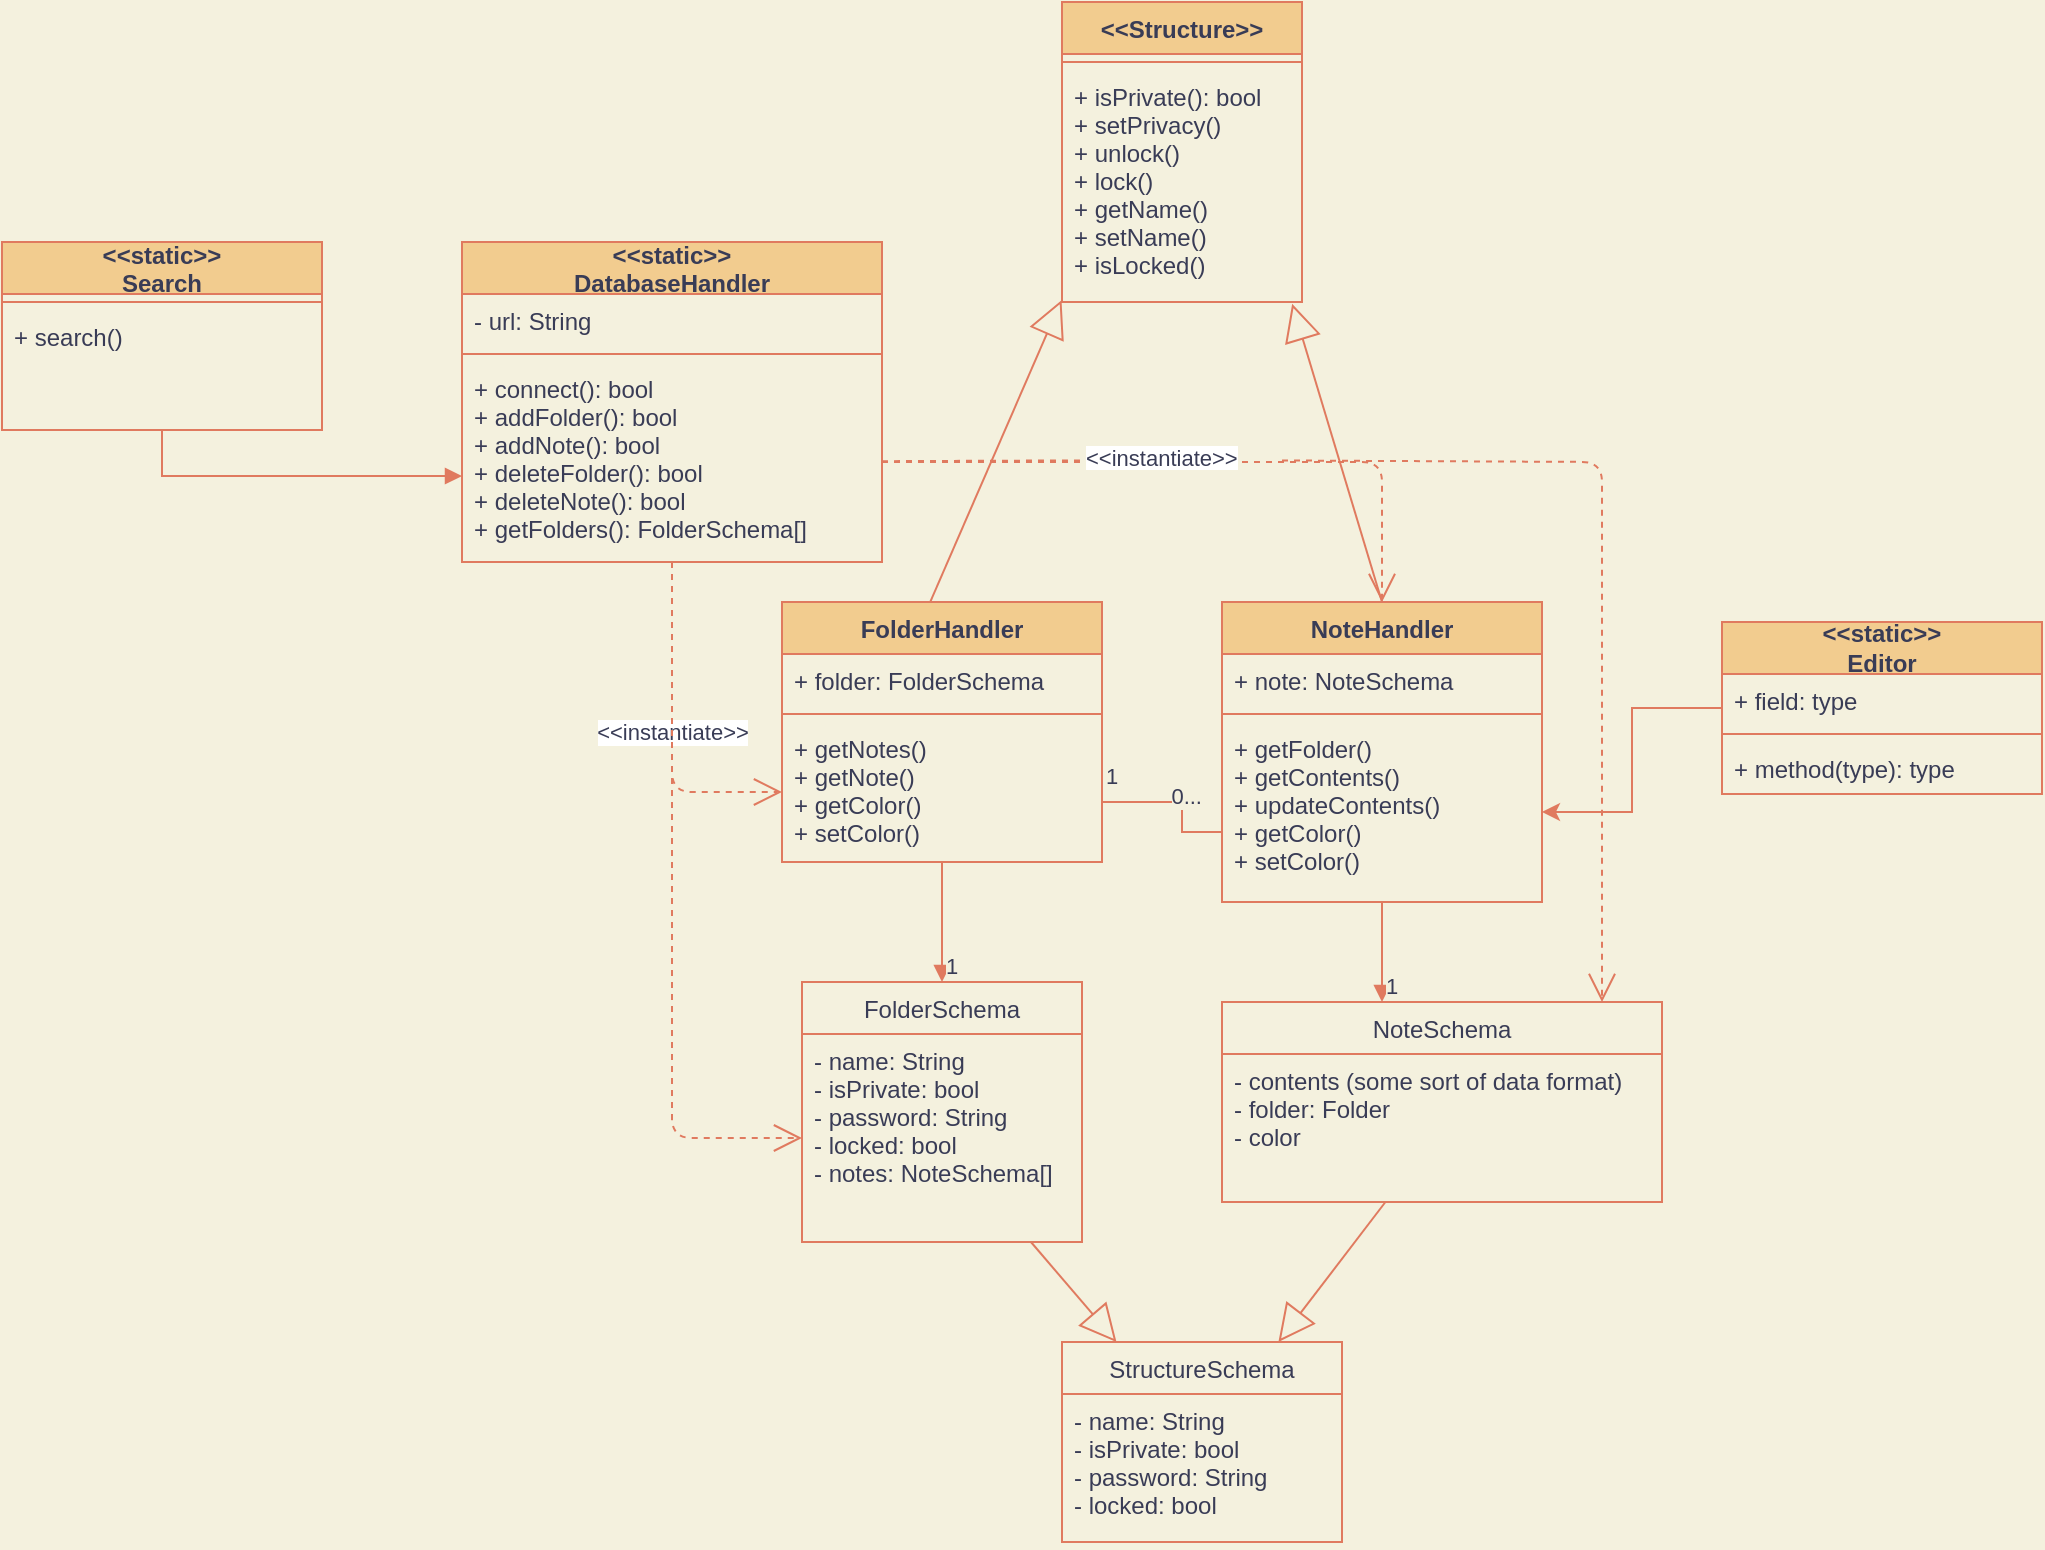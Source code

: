 <mxfile version="15.5.7" type="device"><diagram id="C5RBs43oDa-KdzZeNtuy" name="Page-1"><mxGraphModel dx="556" dy="357" grid="1" gridSize="10" guides="1" tooltips="1" connect="1" arrows="1" fold="1" page="1" pageScale="1" pageWidth="1600" pageHeight="900" background="#F4F1DE" math="0" shadow="0"><root><mxCell id="WIyWlLk6GJQsqaUBKTNV-0"/><mxCell id="WIyWlLk6GJQsqaUBKTNV-1" parent="WIyWlLk6GJQsqaUBKTNV-0"/><mxCell id="z7x5wyuD6ocywjcZfPOe-36" value="&lt;&lt;static&gt;&gt;&#10;DatabaseHandler" style="swimlane;fontStyle=1;align=center;verticalAlign=middle;childLayout=stackLayout;horizontal=1;startSize=26;horizontalStack=0;resizeParent=1;resizeParentMax=0;resizeLast=0;collapsible=1;marginBottom=0;fillColor=#F2CC8F;strokeColor=#E07A5F;fontColor=#393C56;" vertex="1" parent="WIyWlLk6GJQsqaUBKTNV-1"><mxGeometry x="440" y="185" width="210" height="160" as="geometry"><mxRectangle x="930" y="330" width="130" height="26" as="alternateBounds"/></mxGeometry></mxCell><mxCell id="z7x5wyuD6ocywjcZfPOe-37" value="- url: String" style="text;strokeColor=none;fillColor=none;align=left;verticalAlign=top;spacingLeft=4;spacingRight=4;overflow=hidden;rotatable=0;points=[[0,0.5],[1,0.5]];portConstraint=eastwest;fontColor=#393C56;" vertex="1" parent="z7x5wyuD6ocywjcZfPOe-36"><mxGeometry y="26" width="210" height="26" as="geometry"/></mxCell><mxCell id="z7x5wyuD6ocywjcZfPOe-38" value="" style="line;strokeWidth=1;fillColor=none;align=left;verticalAlign=middle;spacingTop=-1;spacingLeft=3;spacingRight=3;rotatable=0;labelPosition=right;points=[];portConstraint=eastwest;labelBackgroundColor=#F4F1DE;strokeColor=#E07A5F;fontColor=#393C56;" vertex="1" parent="z7x5wyuD6ocywjcZfPOe-36"><mxGeometry y="52" width="210" height="8" as="geometry"/></mxCell><mxCell id="z7x5wyuD6ocywjcZfPOe-39" value="+ connect(): bool&#10;+ addFolder(): bool&#10;+ addNote(): bool&#10;+ deleteFolder(): bool&#10;+ deleteNote(): bool&#10;+ getFolders(): FolderSchema[]" style="text;strokeColor=none;fillColor=none;align=left;verticalAlign=top;spacingLeft=4;spacingRight=4;overflow=hidden;rotatable=0;points=[[0,0.5],[1,0.5]];portConstraint=eastwest;fontColor=#393C56;" vertex="1" parent="z7x5wyuD6ocywjcZfPOe-36"><mxGeometry y="60" width="210" height="100" as="geometry"/></mxCell><mxCell id="z7x5wyuD6ocywjcZfPOe-44" value="&lt;&lt;Structure&gt;&gt;" style="swimlane;fontStyle=1;align=center;verticalAlign=top;childLayout=stackLayout;horizontal=1;startSize=26;horizontalStack=0;resizeParent=1;resizeParentMax=0;resizeLast=0;collapsible=1;marginBottom=0;fillColor=#F2CC8F;strokeColor=#E07A5F;fontColor=#393C56;" vertex="1" parent="WIyWlLk6GJQsqaUBKTNV-1"><mxGeometry x="740" y="65" width="120" height="150" as="geometry"/></mxCell><mxCell id="z7x5wyuD6ocywjcZfPOe-46" value="" style="line;strokeWidth=1;fillColor=none;align=left;verticalAlign=middle;spacingTop=-1;spacingLeft=3;spacingRight=3;rotatable=0;labelPosition=right;points=[];portConstraint=eastwest;labelBackgroundColor=#F4F1DE;strokeColor=#E07A5F;fontColor=#393C56;" vertex="1" parent="z7x5wyuD6ocywjcZfPOe-44"><mxGeometry y="26" width="120" height="8" as="geometry"/></mxCell><mxCell id="z7x5wyuD6ocywjcZfPOe-47" value="+ isPrivate(): bool&#10;+ setPrivacy()&#10;+ unlock()&#10;+ lock()&#10;+ getName()&#10;+ setName()&#10;+ isLocked()" style="text;strokeColor=none;fillColor=none;align=left;verticalAlign=top;spacingLeft=4;spacingRight=4;overflow=hidden;rotatable=0;points=[[0,0.5],[1,0.5]];portConstraint=eastwest;fontColor=#393C56;" vertex="1" parent="z7x5wyuD6ocywjcZfPOe-44"><mxGeometry y="34" width="120" height="116" as="geometry"/></mxCell><mxCell id="z7x5wyuD6ocywjcZfPOe-60" value="StructureSchema" style="swimlane;fontStyle=0;childLayout=stackLayout;horizontal=1;startSize=26;fillColor=none;horizontalStack=0;resizeParent=1;resizeParentMax=0;resizeLast=0;collapsible=1;marginBottom=0;strokeColor=#E07A5F;fontColor=#393C56;" vertex="1" parent="WIyWlLk6GJQsqaUBKTNV-1"><mxGeometry x="740" y="735" width="140" height="100" as="geometry"/></mxCell><mxCell id="z7x5wyuD6ocywjcZfPOe-61" value="- name: String&#10;- isPrivate: bool&#10;- password: String&#10;- locked: bool" style="text;strokeColor=none;fillColor=none;align=left;verticalAlign=top;spacingLeft=4;spacingRight=4;overflow=hidden;rotatable=0;points=[[0,0.5],[1,0.5]];portConstraint=eastwest;fontColor=#393C56;" vertex="1" parent="z7x5wyuD6ocywjcZfPOe-60"><mxGeometry y="26" width="140" height="74" as="geometry"/></mxCell><mxCell id="z7x5wyuD6ocywjcZfPOe-64" value="NoteSchema" style="swimlane;fontStyle=0;childLayout=stackLayout;horizontal=1;startSize=26;fillColor=none;horizontalStack=0;resizeParent=1;resizeParentMax=0;resizeLast=0;collapsible=1;marginBottom=0;strokeColor=#E07A5F;fontColor=#393C56;" vertex="1" parent="WIyWlLk6GJQsqaUBKTNV-1"><mxGeometry x="820" y="565" width="220" height="100" as="geometry"/></mxCell><mxCell id="z7x5wyuD6ocywjcZfPOe-65" value="- contents (some sort of data format)&#10;- folder: Folder&#10;- color&#10;" style="text;strokeColor=none;fillColor=none;align=left;verticalAlign=top;spacingLeft=4;spacingRight=4;overflow=hidden;rotatable=0;points=[[0,0.5],[1,0.5]];portConstraint=eastwest;fontColor=#393C56;" vertex="1" parent="z7x5wyuD6ocywjcZfPOe-64"><mxGeometry y="26" width="220" height="74" as="geometry"/></mxCell><mxCell id="z7x5wyuD6ocywjcZfPOe-66" value="FolderSchema" style="swimlane;fontStyle=0;childLayout=stackLayout;horizontal=1;startSize=26;fillColor=none;horizontalStack=0;resizeParent=1;resizeParentMax=0;resizeLast=0;collapsible=1;marginBottom=0;strokeColor=#E07A5F;fontColor=#393C56;" vertex="1" parent="WIyWlLk6GJQsqaUBKTNV-1"><mxGeometry x="610" y="555" width="140" height="130" as="geometry"/></mxCell><mxCell id="z7x5wyuD6ocywjcZfPOe-67" value="- name: String&#10;- isPrivate: bool&#10;- password: String&#10;- locked: bool&#10;- notes: NoteSchema[]&#10;" style="text;strokeColor=none;fillColor=none;align=left;verticalAlign=top;spacingLeft=4;spacingRight=4;overflow=hidden;rotatable=0;points=[[0,0.5],[1,0.5]];portConstraint=eastwest;fontColor=#393C56;" vertex="1" parent="z7x5wyuD6ocywjcZfPOe-66"><mxGeometry y="26" width="140" height="104" as="geometry"/></mxCell><mxCell id="z7x5wyuD6ocywjcZfPOe-68" value="" style="endArrow=none;html=1;edgeStyle=orthogonalEdgeStyle;rounded=0;entryX=0;entryY=0.5;entryDx=0;entryDy=0;exitX=1;exitY=0.5;exitDx=0;exitDy=0;labelBackgroundColor=#F4F1DE;strokeColor=#E07A5F;fontColor=#393C56;" edge="1" parent="WIyWlLk6GJQsqaUBKTNV-1" source="z7x5wyuD6ocywjcZfPOe-92" target="z7x5wyuD6ocywjcZfPOe-88"><mxGeometry relative="1" as="geometry"><mxPoint x="720.0" y="581" as="sourcePoint"/><mxPoint x="800" y="545" as="targetPoint"/><Array as="points"><mxPoint x="760" y="465"/><mxPoint x="800" y="465"/><mxPoint x="800" y="480"/></Array></mxGeometry></mxCell><mxCell id="z7x5wyuD6ocywjcZfPOe-69" value="1" style="edgeLabel;resizable=0;html=1;align=left;verticalAlign=bottom;labelBackgroundColor=#F4F1DE;fontColor=#393C56;" connectable="0" vertex="1" parent="z7x5wyuD6ocywjcZfPOe-68"><mxGeometry x="-1" relative="1" as="geometry"/></mxCell><mxCell id="z7x5wyuD6ocywjcZfPOe-70" value="0..." style="edgeLabel;resizable=0;html=1;align=right;verticalAlign=bottom;labelBackgroundColor=#F4F1DE;fontColor=#393C56;" connectable="0" vertex="1" parent="z7x5wyuD6ocywjcZfPOe-68"><mxGeometry x="1" relative="1" as="geometry"><mxPoint x="-10" as="offset"/></mxGeometry></mxCell><mxCell id="z7x5wyuD6ocywjcZfPOe-72" value="" style="endArrow=block;endSize=16;endFill=0;html=1;rounded=0;exitX=0.462;exitY=0.003;exitDx=0;exitDy=0;entryX=-0.002;entryY=0.992;entryDx=0;entryDy=0;entryPerimeter=0;exitPerimeter=0;labelBackgroundColor=#F4F1DE;strokeColor=#E07A5F;fontColor=#393C56;" edge="1" parent="WIyWlLk6GJQsqaUBKTNV-1" source="z7x5wyuD6ocywjcZfPOe-89" target="z7x5wyuD6ocywjcZfPOe-47"><mxGeometry width="160" relative="1" as="geometry"><mxPoint x="690.0" y="365" as="sourcePoint"/><mxPoint x="830" y="275" as="targetPoint"/></mxGeometry></mxCell><mxCell id="z7x5wyuD6ocywjcZfPOe-73" value="" style="endArrow=block;endSize=16;endFill=0;html=1;rounded=0;exitX=0.5;exitY=0;exitDx=0;exitDy=0;entryX=0.959;entryY=1.008;entryDx=0;entryDy=0;entryPerimeter=0;labelBackgroundColor=#F4F1DE;strokeColor=#E07A5F;fontColor=#393C56;" edge="1" parent="WIyWlLk6GJQsqaUBKTNV-1" source="z7x5wyuD6ocywjcZfPOe-85" target="z7x5wyuD6ocywjcZfPOe-47"><mxGeometry width="160" relative="1" as="geometry"><mxPoint x="890" y="365" as="sourcePoint"/><mxPoint x="769.76" y="334.184" as="targetPoint"/></mxGeometry></mxCell><mxCell id="z7x5wyuD6ocywjcZfPOe-85" value="NoteHandler" style="swimlane;fontStyle=1;align=center;verticalAlign=top;childLayout=stackLayout;horizontal=1;startSize=26;horizontalStack=0;resizeParent=1;resizeParentMax=0;resizeLast=0;collapsible=1;marginBottom=0;fillColor=#F2CC8F;strokeColor=#E07A5F;fontColor=#393C56;" vertex="1" parent="WIyWlLk6GJQsqaUBKTNV-1"><mxGeometry x="820" y="365" width="160" height="150" as="geometry"/></mxCell><mxCell id="z7x5wyuD6ocywjcZfPOe-86" value="+ note: NoteSchema" style="text;strokeColor=none;fillColor=none;align=left;verticalAlign=top;spacingLeft=4;spacingRight=4;overflow=hidden;rotatable=0;points=[[0,0.5],[1,0.5]];portConstraint=eastwest;fontColor=#393C56;" vertex="1" parent="z7x5wyuD6ocywjcZfPOe-85"><mxGeometry y="26" width="160" height="26" as="geometry"/></mxCell><mxCell id="z7x5wyuD6ocywjcZfPOe-87" value="" style="line;strokeWidth=1;fillColor=none;align=left;verticalAlign=middle;spacingTop=-1;spacingLeft=3;spacingRight=3;rotatable=0;labelPosition=right;points=[];portConstraint=eastwest;labelBackgroundColor=#F4F1DE;strokeColor=#E07A5F;fontColor=#393C56;" vertex="1" parent="z7x5wyuD6ocywjcZfPOe-85"><mxGeometry y="52" width="160" height="8" as="geometry"/></mxCell><mxCell id="z7x5wyuD6ocywjcZfPOe-88" value="+ getFolder()&#10;+ getContents()&#10;+ updateContents()&#10;+ getColor()&#10;+ setColor()" style="text;strokeColor=none;fillColor=none;align=left;verticalAlign=top;spacingLeft=4;spacingRight=4;overflow=hidden;rotatable=0;points=[[0,0.5],[1,0.5]];portConstraint=eastwest;fontColor=#393C56;" vertex="1" parent="z7x5wyuD6ocywjcZfPOe-85"><mxGeometry y="60" width="160" height="90" as="geometry"/></mxCell><mxCell id="z7x5wyuD6ocywjcZfPOe-89" value="FolderHandler" style="swimlane;fontStyle=1;align=center;verticalAlign=top;childLayout=stackLayout;horizontal=1;startSize=26;horizontalStack=0;resizeParent=1;resizeParentMax=0;resizeLast=0;collapsible=1;marginBottom=0;fillColor=#F2CC8F;strokeColor=#E07A5F;fontColor=#393C56;" vertex="1" parent="WIyWlLk6GJQsqaUBKTNV-1"><mxGeometry x="600" y="365" width="160" height="130" as="geometry"/></mxCell><mxCell id="z7x5wyuD6ocywjcZfPOe-90" value="+ folder: FolderSchema" style="text;strokeColor=none;fillColor=none;align=left;verticalAlign=top;spacingLeft=4;spacingRight=4;overflow=hidden;rotatable=0;points=[[0,0.5],[1,0.5]];portConstraint=eastwest;fontColor=#393C56;" vertex="1" parent="z7x5wyuD6ocywjcZfPOe-89"><mxGeometry y="26" width="160" height="26" as="geometry"/></mxCell><mxCell id="z7x5wyuD6ocywjcZfPOe-91" value="" style="line;strokeWidth=1;fillColor=none;align=left;verticalAlign=middle;spacingTop=-1;spacingLeft=3;spacingRight=3;rotatable=0;labelPosition=right;points=[];portConstraint=eastwest;labelBackgroundColor=#F4F1DE;strokeColor=#E07A5F;fontColor=#393C56;" vertex="1" parent="z7x5wyuD6ocywjcZfPOe-89"><mxGeometry y="52" width="160" height="8" as="geometry"/></mxCell><mxCell id="z7x5wyuD6ocywjcZfPOe-92" value="+ getNotes()&#10;+ getNote()&#10;+ getColor()&#10;+ setColor()" style="text;strokeColor=none;fillColor=none;align=left;verticalAlign=top;spacingLeft=4;spacingRight=4;overflow=hidden;rotatable=0;points=[[0,0.5],[1,0.5]];portConstraint=eastwest;fontColor=#393C56;" vertex="1" parent="z7x5wyuD6ocywjcZfPOe-89"><mxGeometry y="60" width="160" height="70" as="geometry"/></mxCell><mxCell id="z7x5wyuD6ocywjcZfPOe-94" value="" style="endArrow=block;endSize=16;endFill=0;html=1;rounded=0;labelBackgroundColor=#F4F1DE;strokeColor=#E07A5F;fontColor=#393C56;" edge="1" parent="WIyWlLk6GJQsqaUBKTNV-1" source="z7x5wyuD6ocywjcZfPOe-67" target="z7x5wyuD6ocywjcZfPOe-60"><mxGeometry width="160" relative="1" as="geometry"><mxPoint x="610" y="705" as="sourcePoint"/><mxPoint x="770" y="705" as="targetPoint"/></mxGeometry></mxCell><mxCell id="z7x5wyuD6ocywjcZfPOe-95" value="" style="endArrow=block;endSize=16;endFill=0;html=1;rounded=0;labelBackgroundColor=#F4F1DE;strokeColor=#E07A5F;fontColor=#393C56;" edge="1" parent="WIyWlLk6GJQsqaUBKTNV-1" source="z7x5wyuD6ocywjcZfPOe-65" target="z7x5wyuD6ocywjcZfPOe-60"><mxGeometry width="160" relative="1" as="geometry"><mxPoint x="875.767" y="675" as="sourcePoint"/><mxPoint x="924.228" y="729" as="targetPoint"/></mxGeometry></mxCell><mxCell id="z7x5wyuD6ocywjcZfPOe-101" value="&lt;&lt;static&gt;&gt;&#10;Search" style="swimlane;fontStyle=1;align=center;verticalAlign=middle;childLayout=stackLayout;horizontal=1;startSize=26;horizontalStack=0;resizeParent=1;resizeParentMax=0;resizeLast=0;collapsible=1;marginBottom=0;fillColor=#F2CC8F;strokeColor=#E07A5F;fontColor=#393C56;" vertex="1" parent="WIyWlLk6GJQsqaUBKTNV-1"><mxGeometry x="210" y="185" width="160" height="94" as="geometry"/></mxCell><mxCell id="z7x5wyuD6ocywjcZfPOe-103" value="" style="line;strokeWidth=1;fillColor=none;align=left;verticalAlign=middle;spacingTop=-1;spacingLeft=3;spacingRight=3;rotatable=0;labelPosition=right;points=[];portConstraint=eastwest;labelBackgroundColor=#F4F1DE;strokeColor=#E07A5F;fontColor=#393C56;" vertex="1" parent="z7x5wyuD6ocywjcZfPOe-101"><mxGeometry y="26" width="160" height="8" as="geometry"/></mxCell><mxCell id="z7x5wyuD6ocywjcZfPOe-104" value="+ search()" style="text;strokeColor=none;fillColor=none;align=left;verticalAlign=top;spacingLeft=4;spacingRight=4;overflow=hidden;rotatable=0;points=[[0,0.5],[1,0.5]];portConstraint=eastwest;fontColor=#393C56;" vertex="1" parent="z7x5wyuD6ocywjcZfPOe-101"><mxGeometry y="34" width="160" height="60" as="geometry"/></mxCell><mxCell id="z7x5wyuD6ocywjcZfPOe-111" value="" style="endArrow=block;endFill=1;html=1;edgeStyle=orthogonalEdgeStyle;align=left;verticalAlign=top;rounded=0;labelBackgroundColor=#F4F1DE;strokeColor=#E07A5F;fontColor=#393C56;" edge="1" parent="WIyWlLk6GJQsqaUBKTNV-1" source="z7x5wyuD6ocywjcZfPOe-104" target="z7x5wyuD6ocywjcZfPOe-36"><mxGeometry x="-1" relative="1" as="geometry"><mxPoint x="500" y="295" as="sourcePoint"/><mxPoint x="660" y="295" as="targetPoint"/><Array as="points"><mxPoint x="380" y="302"/><mxPoint x="415" y="302"/></Array></mxGeometry></mxCell><mxCell id="z7x5wyuD6ocywjcZfPOe-113" value="" style="endArrow=block;endFill=1;html=1;edgeStyle=orthogonalEdgeStyle;align=left;verticalAlign=top;rounded=0;labelBackgroundColor=#F4F1DE;strokeColor=#E07A5F;fontColor=#393C56;" edge="1" parent="WIyWlLk6GJQsqaUBKTNV-1" source="z7x5wyuD6ocywjcZfPOe-92" target="z7x5wyuD6ocywjcZfPOe-66"><mxGeometry x="-1" relative="1" as="geometry"><mxPoint x="630" y="525" as="sourcePoint"/><mxPoint x="790" y="525" as="targetPoint"/><Array as="points"><mxPoint x="680" y="505"/><mxPoint x="680" y="505"/></Array></mxGeometry></mxCell><mxCell id="z7x5wyuD6ocywjcZfPOe-114" value="1" style="edgeLabel;resizable=0;html=1;align=left;verticalAlign=bottom;labelBackgroundColor=#F4F1DE;fontColor=#393C56;" connectable="0" vertex="1" parent="z7x5wyuD6ocywjcZfPOe-113"><mxGeometry x="-1" relative="1" as="geometry"><mxPoint y="60" as="offset"/></mxGeometry></mxCell><mxCell id="z7x5wyuD6ocywjcZfPOe-115" value="" style="endArrow=block;endFill=1;html=1;edgeStyle=orthogonalEdgeStyle;align=left;verticalAlign=top;rounded=0;labelBackgroundColor=#F4F1DE;strokeColor=#E07A5F;fontColor=#393C56;" edge="1" parent="WIyWlLk6GJQsqaUBKTNV-1" source="z7x5wyuD6ocywjcZfPOe-88" target="z7x5wyuD6ocywjcZfPOe-64"><mxGeometry x="-1" relative="1" as="geometry"><mxPoint x="910" y="525" as="sourcePoint"/><mxPoint x="912.059" y="565" as="targetPoint"/><Array as="points"><mxPoint x="930" y="505"/><mxPoint x="930" y="505"/></Array></mxGeometry></mxCell><mxCell id="z7x5wyuD6ocywjcZfPOe-116" value="1" style="edgeLabel;resizable=0;html=1;align=left;verticalAlign=bottom;labelBackgroundColor=#F4F1DE;fontColor=#393C56;" connectable="0" vertex="1" parent="z7x5wyuD6ocywjcZfPOe-115"><mxGeometry x="-1" relative="1" as="geometry"><mxPoint y="50" as="offset"/></mxGeometry></mxCell><mxCell id="z7x5wyuD6ocywjcZfPOe-127" style="edgeStyle=orthogonalEdgeStyle;rounded=0;orthogonalLoop=1;jettySize=auto;html=1;labelBackgroundColor=#F4F1DE;strokeColor=#E07A5F;fontColor=#393C56;" edge="1" parent="WIyWlLk6GJQsqaUBKTNV-1" source="z7x5wyuD6ocywjcZfPOe-122" target="z7x5wyuD6ocywjcZfPOe-88"><mxGeometry relative="1" as="geometry"/></mxCell><mxCell id="z7x5wyuD6ocywjcZfPOe-122" value="&lt;&lt;static&gt;&gt;&#10;Editor" style="swimlane;fontStyle=1;align=center;verticalAlign=middle;childLayout=stackLayout;horizontal=1;startSize=26;horizontalStack=0;resizeParent=1;resizeParentMax=0;resizeLast=0;collapsible=1;marginBottom=0;whiteSpace=wrap;spacingBottom=0;fillColor=#F2CC8F;strokeColor=#E07A5F;fontColor=#393C56;" vertex="1" parent="WIyWlLk6GJQsqaUBKTNV-1"><mxGeometry x="1070" y="375" width="160" height="86" as="geometry"/></mxCell><mxCell id="z7x5wyuD6ocywjcZfPOe-123" value="+ field: type" style="text;strokeColor=none;fillColor=none;align=left;verticalAlign=top;spacingLeft=4;spacingRight=4;overflow=hidden;rotatable=0;points=[[0,0.5],[1,0.5]];portConstraint=eastwest;fontColor=#393C56;" vertex="1" parent="z7x5wyuD6ocywjcZfPOe-122"><mxGeometry y="26" width="160" height="26" as="geometry"/></mxCell><mxCell id="z7x5wyuD6ocywjcZfPOe-124" value="" style="line;strokeWidth=1;fillColor=none;align=left;verticalAlign=middle;spacingTop=-1;spacingLeft=3;spacingRight=3;rotatable=0;labelPosition=right;points=[];portConstraint=eastwest;labelBackgroundColor=#F4F1DE;strokeColor=#E07A5F;fontColor=#393C56;" vertex="1" parent="z7x5wyuD6ocywjcZfPOe-122"><mxGeometry y="52" width="160" height="8" as="geometry"/></mxCell><mxCell id="z7x5wyuD6ocywjcZfPOe-125" value="+ method(type): type" style="text;strokeColor=none;fillColor=none;align=left;verticalAlign=top;spacingLeft=4;spacingRight=4;overflow=hidden;rotatable=0;points=[[0,0.5],[1,0.5]];portConstraint=eastwest;fontColor=#393C56;" vertex="1" parent="z7x5wyuD6ocywjcZfPOe-122"><mxGeometry y="60" width="160" height="26" as="geometry"/></mxCell><mxCell id="z7x5wyuD6ocywjcZfPOe-128" value="" style="endArrow=open;endSize=12;dashed=1;html=1;rounded=1;sketch=0;fontColor=#393C56;strokeColor=#E07A5F;fillColor=#F2CC8F;curved=0;" edge="1" parent="WIyWlLk6GJQsqaUBKTNV-1" source="z7x5wyuD6ocywjcZfPOe-39" target="z7x5wyuD6ocywjcZfPOe-85"><mxGeometry width="160" relative="1" as="geometry"><mxPoint x="670" y="279" as="sourcePoint"/><mxPoint x="830" y="279" as="targetPoint"/><Array as="points"><mxPoint x="900" y="295"/></Array></mxGeometry></mxCell><mxCell id="z7x5wyuD6ocywjcZfPOe-130" value="&amp;lt;&amp;lt;instantiate&amp;gt;&amp;gt;" style="endArrow=open;endSize=12;dashed=1;html=1;rounded=1;sketch=0;fontColor=#393C56;strokeColor=#E07A5F;fillColor=#F2CC8F;curved=0;" edge="1" parent="WIyWlLk6GJQsqaUBKTNV-1" source="z7x5wyuD6ocywjcZfPOe-39" target="z7x5wyuD6ocywjcZfPOe-92"><mxGeometry width="160" relative="1" as="geometry"><mxPoint x="440" y="445" as="sourcePoint"/><mxPoint x="600" y="445" as="targetPoint"/><Array as="points"><mxPoint x="545" y="460"/></Array></mxGeometry></mxCell><mxCell id="z7x5wyuD6ocywjcZfPOe-132" value="" style="endArrow=open;endSize=12;dashed=1;html=1;rounded=1;sketch=0;fontColor=#393C56;strokeColor=#E07A5F;fillColor=#F2CC8F;curved=0;" edge="1" parent="WIyWlLk6GJQsqaUBKTNV-1" source="z7x5wyuD6ocywjcZfPOe-39" target="z7x5wyuD6ocywjcZfPOe-67"><mxGeometry width="160" relative="1" as="geometry"><mxPoint x="555" y="355" as="sourcePoint"/><mxPoint x="610" y="470" as="targetPoint"/><Array as="points"><mxPoint x="545" y="633"/></Array></mxGeometry></mxCell><mxCell id="z7x5wyuD6ocywjcZfPOe-133" value="" style="endArrow=open;endSize=12;dashed=1;html=1;rounded=1;sketch=0;fontColor=#393C56;strokeColor=#E07A5F;fillColor=#F2CC8F;curved=0;startArrow=none;" edge="1" parent="WIyWlLk6GJQsqaUBKTNV-1" source="z7x5wyuD6ocywjcZfPOe-134"><mxGeometry x="0.001" width="160" relative="1" as="geometry"><mxPoint x="660" y="305" as="sourcePoint"/><mxPoint x="1010" y="565" as="targetPoint"/><Array as="points"><mxPoint x="1010" y="295"/></Array><mxPoint as="offset"/></mxGeometry></mxCell><mxCell id="z7x5wyuD6ocywjcZfPOe-134" value="&lt;span style=&quot;color: rgb(57, 60, 86); font-family: helvetica; font-size: 11px; font-style: normal; font-weight: 400; letter-spacing: normal; text-align: center; text-indent: 0px; text-transform: none; word-spacing: 0px; background-color: rgb(255, 255, 255); display: inline; float: none;&quot;&gt;&amp;lt;&amp;lt;instantiate&amp;gt;&amp;gt;&lt;/span&gt;" style="text;whiteSpace=wrap;html=1;fontColor=#393C56;" vertex="1" parent="WIyWlLk6GJQsqaUBKTNV-1"><mxGeometry x="750" y="279" width="100" height="30" as="geometry"/></mxCell><mxCell id="z7x5wyuD6ocywjcZfPOe-135" value="" style="endArrow=none;endSize=12;dashed=1;html=1;rounded=1;sketch=0;fontColor=#393C56;strokeColor=#E07A5F;fillColor=#F2CC8F;curved=0;" edge="1" parent="WIyWlLk6GJQsqaUBKTNV-1" source="z7x5wyuD6ocywjcZfPOe-39" target="z7x5wyuD6ocywjcZfPOe-134"><mxGeometry width="160" relative="1" as="geometry"><mxPoint x="650" y="295" as="sourcePoint"/><mxPoint x="930" y="565" as="targetPoint"/><Array as="points"/></mxGeometry></mxCell></root></mxGraphModel></diagram></mxfile>